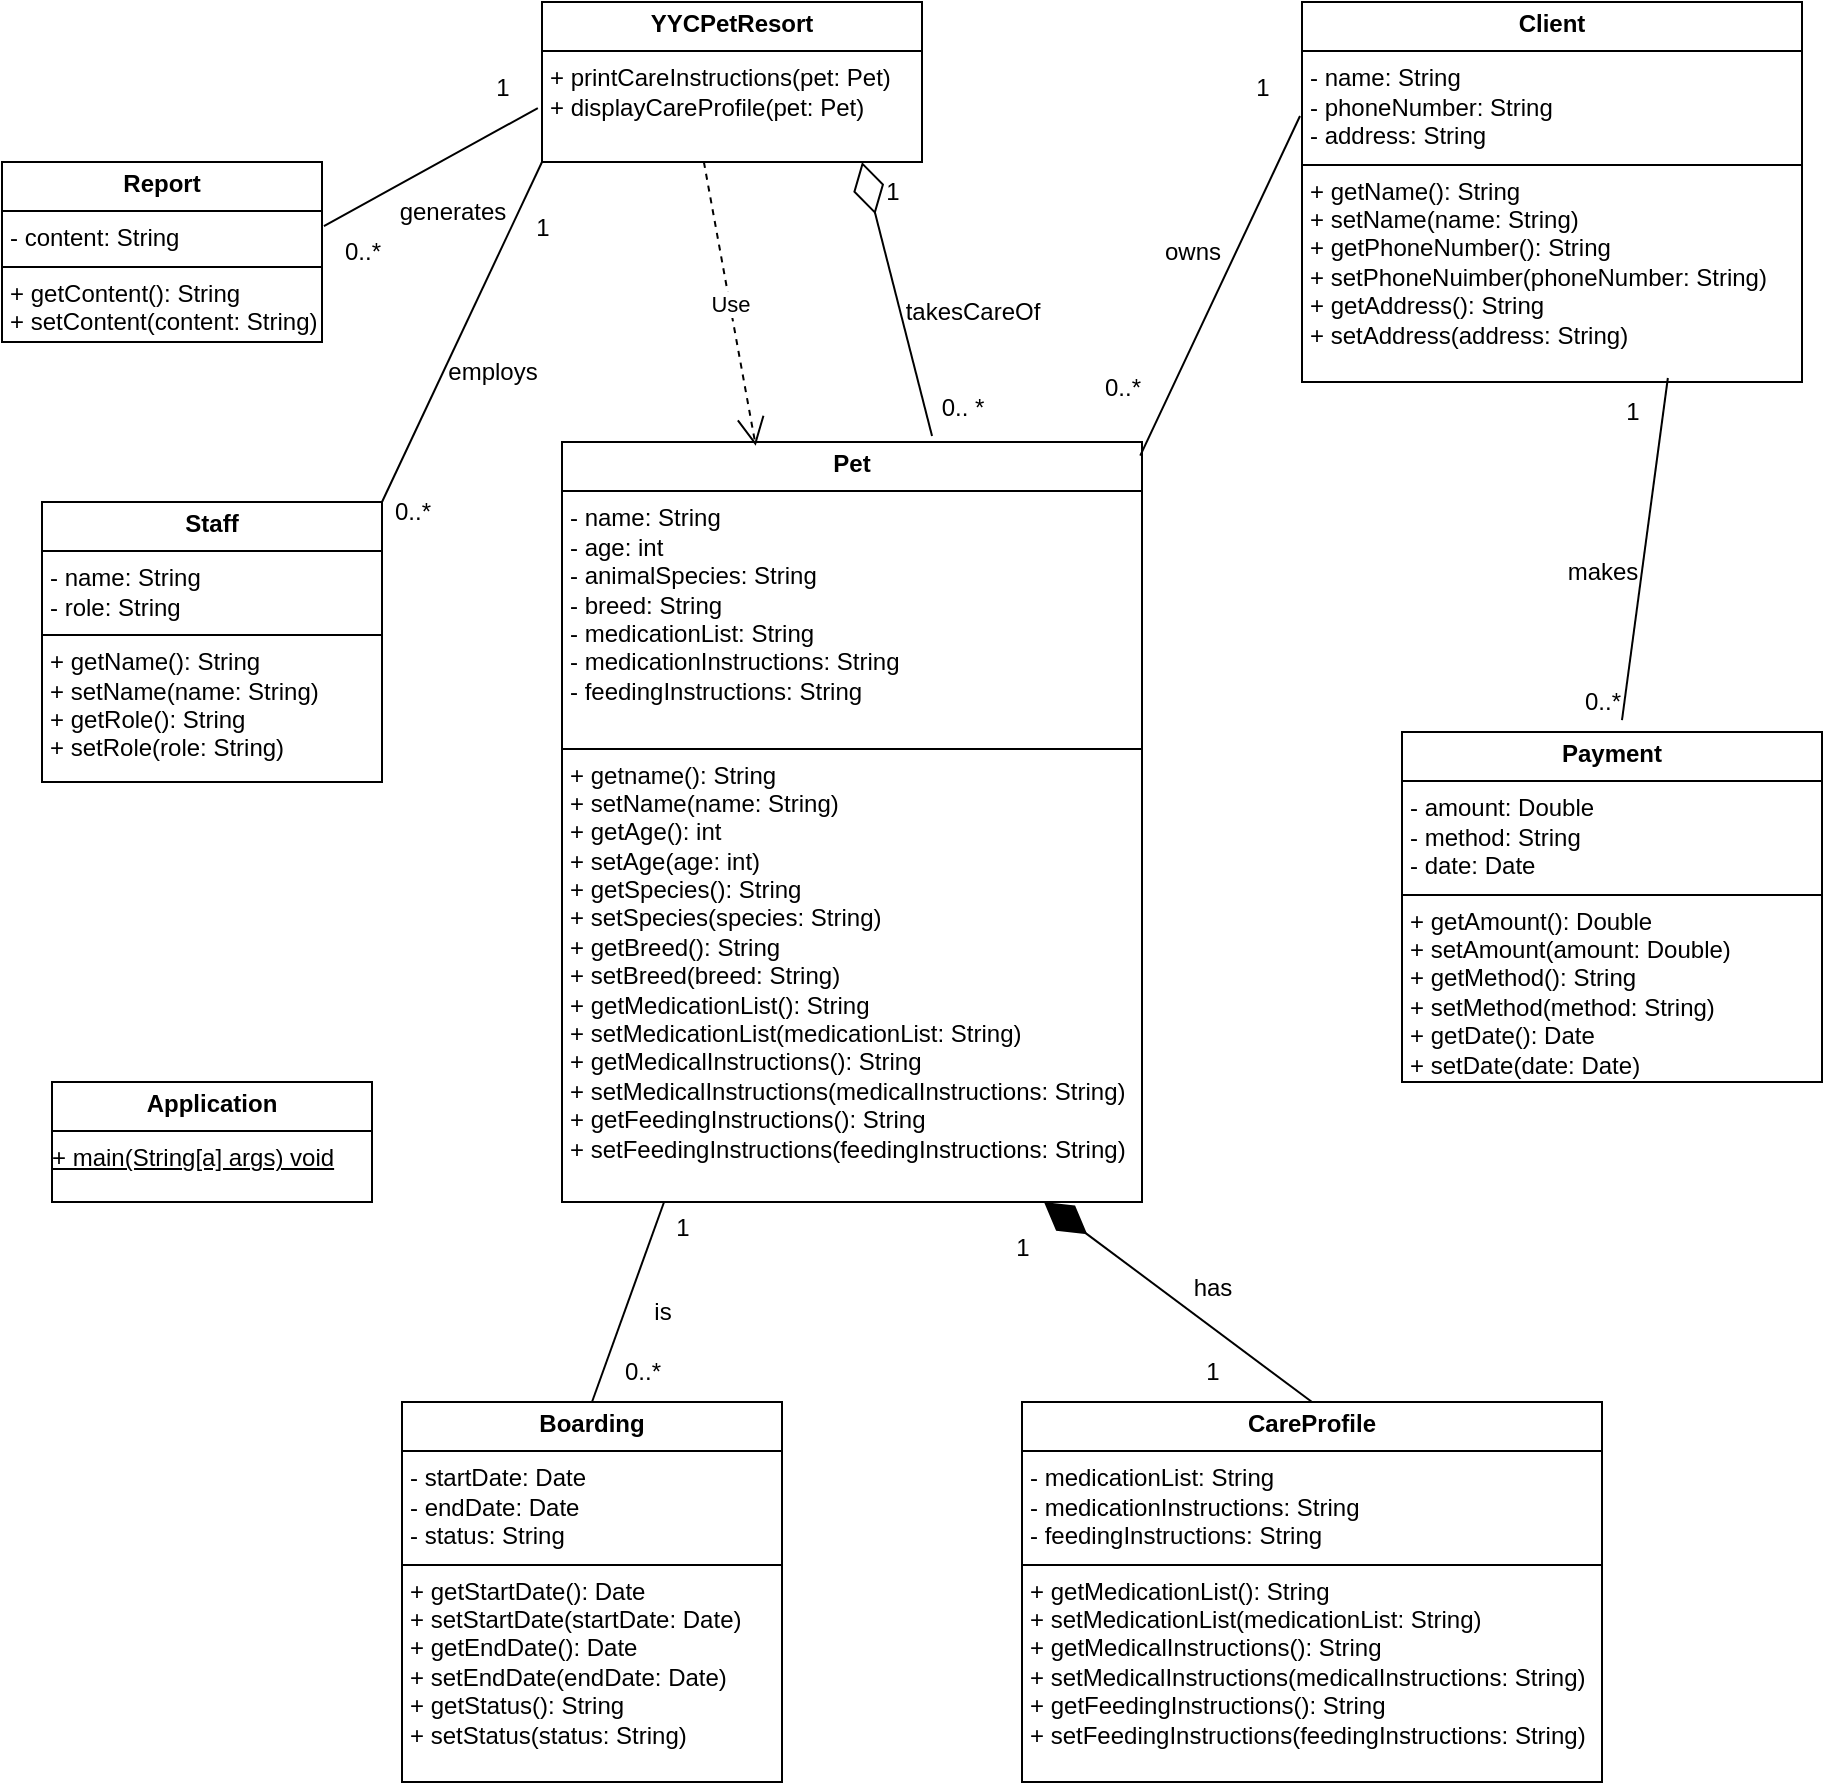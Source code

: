 <mxfile version="24.6.5" type="device">
  <diagram id="C5RBs43oDa-KdzZeNtuy" name="Page-1">
    <mxGraphModel dx="1626" dy="902" grid="1" gridSize="10" guides="1" tooltips="1" connect="1" arrows="1" fold="1" page="0" pageScale="1" pageWidth="827" pageHeight="1169" math="0" shadow="0">
      <root>
        <mxCell id="WIyWlLk6GJQsqaUBKTNV-0" />
        <mxCell id="WIyWlLk6GJQsqaUBKTNV-1" parent="WIyWlLk6GJQsqaUBKTNV-0" />
        <mxCell id="S5mO5rlFc0pK7SZVVO_R-37" value="&lt;p style=&quot;margin:0px;margin-top:4px;text-align:center;&quot;&gt;&lt;b&gt;Pet&lt;/b&gt;&lt;/p&gt;&lt;hr size=&quot;1&quot; style=&quot;border-style:solid;&quot;&gt;&lt;p style=&quot;margin:0px;margin-left:4px;&quot;&gt;- name: String&lt;/p&gt;&lt;p style=&quot;margin:0px;margin-left:4px;&quot;&gt;- age: int&lt;/p&gt;&lt;p style=&quot;margin:0px;margin-left:4px;&quot;&gt;- animalSpecies: String&lt;/p&gt;&lt;p style=&quot;margin:0px;margin-left:4px;&quot;&gt;- breed: String&lt;/p&gt;&lt;p style=&quot;margin:0px;margin-left:4px;&quot;&gt;- medicationList: String&lt;/p&gt;&lt;p style=&quot;margin:0px;margin-left:4px;&quot;&gt;- medicationInstructions: String&lt;/p&gt;&lt;p style=&quot;margin:0px;margin-left:4px;&quot;&gt;- feedingInstructions: String&lt;/p&gt;&lt;p style=&quot;margin:0px;margin-left:4px;&quot;&gt;&lt;br&gt;&lt;/p&gt;&lt;hr size=&quot;1&quot; style=&quot;border-style:solid;&quot;&gt;&lt;p style=&quot;margin:0px;margin-left:4px;&quot;&gt;+ getname(): String&lt;/p&gt;&lt;p style=&quot;margin:0px;margin-left:4px;&quot;&gt;+ setName(name: String)&lt;/p&gt;&lt;p style=&quot;margin:0px;margin-left:4px;&quot;&gt;+ getAge(): int&lt;/p&gt;&lt;p style=&quot;margin:0px;margin-left:4px;&quot;&gt;+ setAge(age: int)&lt;/p&gt;&lt;p style=&quot;margin:0px;margin-left:4px;&quot;&gt;+ getSpecies(): String&lt;/p&gt;&lt;p style=&quot;margin:0px;margin-left:4px;&quot;&gt;+ setSpecies(species: String)&lt;/p&gt;&lt;p style=&quot;margin:0px;margin-left:4px;&quot;&gt;+ getBreed(): String&lt;/p&gt;&lt;p style=&quot;margin:0px;margin-left:4px;&quot;&gt;+ setBreed(breed: String)&lt;/p&gt;&lt;p style=&quot;margin:0px;margin-left:4px;&quot;&gt;+ getMedicationList(): String&lt;/p&gt;&lt;p style=&quot;margin:0px;margin-left:4px;&quot;&gt;+ setMedicationList(medicationList: String)&lt;/p&gt;&lt;p style=&quot;margin:0px;margin-left:4px;&quot;&gt;+ getMedicalInstructions(): String&lt;/p&gt;&lt;p style=&quot;margin:0px;margin-left:4px;&quot;&gt;+ setMedicalInstructions(medicalInstructions: String)&lt;/p&gt;&lt;p style=&quot;margin:0px;margin-left:4px;&quot;&gt;+ getFeedingInstructions(): String&lt;/p&gt;&lt;p style=&quot;margin:0px;margin-left:4px;&quot;&gt;+ setFeedingInstructions(feedingInstructions: String)&lt;/p&gt;&lt;p style=&quot;margin:0px;margin-left:4px;&quot;&gt;&lt;br&gt;&lt;/p&gt;" style="verticalAlign=top;align=left;overflow=fill;html=1;whiteSpace=wrap;" vertex="1" parent="WIyWlLk6GJQsqaUBKTNV-1">
          <mxGeometry x="340" y="470" width="290" height="380" as="geometry" />
        </mxCell>
        <mxCell id="S5mO5rlFc0pK7SZVVO_R-39" value="&lt;p style=&quot;margin:0px;margin-top:4px;text-align:center;&quot;&gt;&lt;b&gt;Report&lt;/b&gt;&lt;/p&gt;&lt;hr size=&quot;1&quot; style=&quot;border-style:solid;&quot;&gt;&lt;p style=&quot;margin:0px;margin-left:4px;&quot;&gt;- content: String&lt;/p&gt;&lt;hr size=&quot;1&quot; style=&quot;border-style:solid;&quot;&gt;&lt;p style=&quot;margin:0px;margin-left:4px;&quot;&gt;+ getContent(): String&lt;/p&gt;&lt;p style=&quot;margin:0px;margin-left:4px;&quot;&gt;+ setContent(content: String)&lt;/p&gt;" style="verticalAlign=top;align=left;overflow=fill;html=1;whiteSpace=wrap;" vertex="1" parent="WIyWlLk6GJQsqaUBKTNV-1">
          <mxGeometry x="60" y="330" width="160" height="90" as="geometry" />
        </mxCell>
        <mxCell id="S5mO5rlFc0pK7SZVVO_R-40" value="&lt;p style=&quot;margin:0px;margin-top:4px;text-align:center;&quot;&gt;&lt;b&gt;Client&lt;/b&gt;&lt;/p&gt;&lt;hr size=&quot;1&quot; style=&quot;border-style:solid;&quot;&gt;&lt;p style=&quot;margin:0px;margin-left:4px;&quot;&gt;- name: String&lt;/p&gt;&lt;p style=&quot;margin:0px;margin-left:4px;&quot;&gt;- phoneNumber: String&lt;/p&gt;&lt;p style=&quot;margin:0px;margin-left:4px;&quot;&gt;- address: String&lt;/p&gt;&lt;hr size=&quot;1&quot; style=&quot;border-style:solid;&quot;&gt;&lt;p style=&quot;margin:0px;margin-left:4px;&quot;&gt;+ getName(): String&lt;/p&gt;&lt;p style=&quot;margin:0px;margin-left:4px;&quot;&gt;+ setName(name: String)&lt;/p&gt;&lt;p style=&quot;margin:0px;margin-left:4px;&quot;&gt;+ getPhoneNumber(): String&lt;/p&gt;&lt;p style=&quot;margin:0px;margin-left:4px;&quot;&gt;+ setPhoneNuimber(phoneNumber: String)&lt;/p&gt;&lt;p style=&quot;margin:0px;margin-left:4px;&quot;&gt;+ getAddress(): String&lt;/p&gt;&lt;p style=&quot;margin:0px;margin-left:4px;&quot;&gt;+ setAddress(address: String)&lt;/p&gt;" style="verticalAlign=top;align=left;overflow=fill;html=1;whiteSpace=wrap;" vertex="1" parent="WIyWlLk6GJQsqaUBKTNV-1">
          <mxGeometry x="710" y="250" width="250" height="190" as="geometry" />
        </mxCell>
        <mxCell id="S5mO5rlFc0pK7SZVVO_R-41" value="&lt;p style=&quot;margin:0px;margin-top:4px;text-align:center;&quot;&gt;&lt;b&gt;Payment&lt;/b&gt;&lt;/p&gt;&lt;hr size=&quot;1&quot; style=&quot;border-style:solid;&quot;&gt;&lt;p style=&quot;margin:0px;margin-left:4px;&quot;&gt;- amount: Double&lt;/p&gt;&lt;p style=&quot;margin:0px;margin-left:4px;&quot;&gt;- method: String&lt;br&gt;&lt;/p&gt;&lt;p style=&quot;margin:0px;margin-left:4px;&quot;&gt;- date: Date&lt;/p&gt;&lt;hr size=&quot;1&quot; style=&quot;border-style:solid;&quot;&gt;&lt;p style=&quot;margin:0px;margin-left:4px;&quot;&gt;+ getAmount(): Double&lt;/p&gt;&lt;p style=&quot;margin:0px;margin-left:4px;&quot;&gt;+ setAmount(amount: Double)&lt;/p&gt;&lt;p style=&quot;margin:0px;margin-left:4px;&quot;&gt;+ getMethod(): String&lt;/p&gt;&lt;p style=&quot;margin:0px;margin-left:4px;&quot;&gt;+ setMethod(method: String)&lt;/p&gt;&lt;p style=&quot;margin:0px;margin-left:4px;&quot;&gt;+ getDate(): Date&lt;/p&gt;&lt;p style=&quot;margin:0px;margin-left:4px;&quot;&gt;+ setDate(date: Date)&lt;/p&gt;" style="verticalAlign=top;align=left;overflow=fill;html=1;whiteSpace=wrap;" vertex="1" parent="WIyWlLk6GJQsqaUBKTNV-1">
          <mxGeometry x="760" y="615" width="210" height="175" as="geometry" />
        </mxCell>
        <mxCell id="S5mO5rlFc0pK7SZVVO_R-42" value="&lt;p style=&quot;margin:0px;margin-top:4px;text-align:center;&quot;&gt;&lt;b&gt;Staff&lt;/b&gt;&lt;/p&gt;&lt;hr size=&quot;1&quot; style=&quot;border-style:solid;&quot;&gt;&lt;p style=&quot;margin:0px;margin-left:4px;&quot;&gt;- name: String&lt;/p&gt;&lt;p style=&quot;margin:0px;margin-left:4px;&quot;&gt;- role: String&lt;/p&gt;&lt;hr size=&quot;1&quot; style=&quot;border-style:solid;&quot;&gt;&lt;p style=&quot;margin:0px;margin-left:4px;&quot;&gt;+ getName(): String&lt;/p&gt;&lt;p style=&quot;margin:0px;margin-left:4px;&quot;&gt;+ setName(name: String)&lt;/p&gt;&lt;p style=&quot;margin:0px;margin-left:4px;&quot;&gt;+ getRole(): String&lt;/p&gt;&lt;p style=&quot;margin:0px;margin-left:4px;&quot;&gt;+ setRole(role: String)&lt;/p&gt;" style="verticalAlign=top;align=left;overflow=fill;html=1;whiteSpace=wrap;" vertex="1" parent="WIyWlLk6GJQsqaUBKTNV-1">
          <mxGeometry x="80" y="500" width="170" height="140" as="geometry" />
        </mxCell>
        <mxCell id="S5mO5rlFc0pK7SZVVO_R-44" value="&lt;p style=&quot;margin:0px;margin-top:4px;text-align:center;&quot;&gt;&lt;b&gt;CareProfile&lt;/b&gt;&lt;/p&gt;&lt;hr size=&quot;1&quot; style=&quot;border-style:solid;&quot;&gt;&lt;p style=&quot;margin: 0px 0px 0px 4px;&quot;&gt;- medicationList: String&lt;/p&gt;&lt;p style=&quot;margin: 0px 0px 0px 4px;&quot;&gt;- medicationInstructions: String&lt;/p&gt;&lt;p style=&quot;margin: 0px 0px 0px 4px;&quot;&gt;- feedingInstructions: String&lt;/p&gt;&lt;hr size=&quot;1&quot; style=&quot;border-style:solid;&quot;&gt;&lt;p style=&quot;margin: 0px 0px 0px 4px;&quot;&gt;+ getMedicationList(): String&lt;/p&gt;&lt;p style=&quot;margin: 0px 0px 0px 4px;&quot;&gt;+ setMedicationList(medicationList: String)&lt;/p&gt;&lt;p style=&quot;margin: 0px 0px 0px 4px;&quot;&gt;+ getMedicalInstructions(): String&lt;/p&gt;&lt;p style=&quot;margin: 0px 0px 0px 4px;&quot;&gt;+ setMedicalInstructions(medicalInstructions: String)&lt;/p&gt;&lt;p style=&quot;margin: 0px 0px 0px 4px;&quot;&gt;+ getFeedingInstructions(): String&lt;/p&gt;&lt;p style=&quot;margin: 0px 0px 0px 4px;&quot;&gt;+ setFeedingInstructions(feedingInstructions: String)&lt;/p&gt;" style="verticalAlign=top;align=left;overflow=fill;html=1;whiteSpace=wrap;" vertex="1" parent="WIyWlLk6GJQsqaUBKTNV-1">
          <mxGeometry x="570" y="950" width="290" height="190" as="geometry" />
        </mxCell>
        <mxCell id="S5mO5rlFc0pK7SZVVO_R-45" value="&lt;p style=&quot;margin:0px;margin-top:4px;text-align:center;&quot;&gt;&lt;b&gt;Boarding&lt;/b&gt;&lt;/p&gt;&lt;hr size=&quot;1&quot; style=&quot;border-style:solid;&quot;&gt;&lt;p style=&quot;margin:0px;margin-left:4px;&quot;&gt;- startDate: Date&lt;/p&gt;&lt;p style=&quot;margin:0px;margin-left:4px;&quot;&gt;- endDate: Date&lt;/p&gt;&lt;p style=&quot;margin:0px;margin-left:4px;&quot;&gt;- status: String&lt;/p&gt;&lt;hr size=&quot;1&quot; style=&quot;border-style:solid;&quot;&gt;&lt;p style=&quot;margin:0px;margin-left:4px;&quot;&gt;+ getStartDate(): Date&lt;/p&gt;&lt;p style=&quot;margin:0px;margin-left:4px;&quot;&gt;+ setStartDate(startDate: Date)&lt;/p&gt;&lt;p style=&quot;margin:0px;margin-left:4px;&quot;&gt;+ getEndDate(): Date&lt;/p&gt;&lt;p style=&quot;margin:0px;margin-left:4px;&quot;&gt;+ setEndDate(endDate: Date)&lt;/p&gt;&lt;p style=&quot;margin:0px;margin-left:4px;&quot;&gt;+ getStatus(): String&lt;/p&gt;&lt;p style=&quot;margin:0px;margin-left:4px;&quot;&gt;+ setStatus(status: String)&lt;/p&gt;" style="verticalAlign=top;align=left;overflow=fill;html=1;whiteSpace=wrap;" vertex="1" parent="WIyWlLk6GJQsqaUBKTNV-1">
          <mxGeometry x="260" y="950" width="190" height="190" as="geometry" />
        </mxCell>
        <mxCell id="S5mO5rlFc0pK7SZVVO_R-46" value="&lt;p style=&quot;margin:0px;margin-top:4px;text-align:center;&quot;&gt;&lt;b&gt;Application&lt;/b&gt;&lt;/p&gt;&lt;hr size=&quot;1&quot; style=&quot;border-style:solid;&quot;&gt;&lt;div style=&quot;height:2px;&quot;&gt;&lt;u&gt;+ main(String[a] args) void&lt;/u&gt;&lt;/div&gt;" style="verticalAlign=top;align=left;overflow=fill;html=1;whiteSpace=wrap;" vertex="1" parent="WIyWlLk6GJQsqaUBKTNV-1">
          <mxGeometry x="85" y="790" width="160" height="60" as="geometry" />
        </mxCell>
        <mxCell id="S5mO5rlFc0pK7SZVVO_R-49" value="&lt;p style=&quot;margin:0px;margin-top:4px;text-align:center;&quot;&gt;&lt;b&gt;YYCPetResort&lt;/b&gt;&lt;/p&gt;&lt;hr size=&quot;1&quot; style=&quot;border-style:solid;&quot;&gt;&lt;p style=&quot;margin:0px;margin-left:4px;&quot;&gt;&lt;/p&gt;&lt;p style=&quot;margin:0px;margin-left:4px;&quot;&gt;+ printCareInstructions(pet: Pet)&lt;/p&gt;&lt;p style=&quot;margin:0px;margin-left:4px;&quot;&gt;+ displayCareProfile(pet: Pet)&lt;/p&gt;&lt;p style=&quot;margin:0px;margin-left:4px;&quot;&gt;&lt;br&gt;&lt;/p&gt;" style="verticalAlign=top;align=left;overflow=fill;html=1;whiteSpace=wrap;" vertex="1" parent="WIyWlLk6GJQsqaUBKTNV-1">
          <mxGeometry x="330" y="250" width="190" height="80" as="geometry" />
        </mxCell>
        <mxCell id="S5mO5rlFc0pK7SZVVO_R-50" value="Use" style="endArrow=open;endSize=12;dashed=1;html=1;rounded=0;exitX=0.426;exitY=1;exitDx=0;exitDy=0;exitPerimeter=0;entryX=0.334;entryY=0.005;entryDx=0;entryDy=0;entryPerimeter=0;" edge="1" parent="WIyWlLk6GJQsqaUBKTNV-1" source="S5mO5rlFc0pK7SZVVO_R-49" target="S5mO5rlFc0pK7SZVVO_R-37">
          <mxGeometry width="160" relative="1" as="geometry">
            <mxPoint x="360" y="720" as="sourcePoint" />
            <mxPoint x="520" y="720" as="targetPoint" />
          </mxGeometry>
        </mxCell>
        <mxCell id="S5mO5rlFc0pK7SZVVO_R-51" value="" style="endArrow=diamondThin;endFill=0;endSize=24;html=1;rounded=0;entryX=0.111;entryY=1;entryDx=0;entryDy=0;entryPerimeter=0;exitX=0.159;exitY=-0.008;exitDx=0;exitDy=0;exitPerimeter=0;" edge="1" parent="WIyWlLk6GJQsqaUBKTNV-1">
          <mxGeometry width="160" relative="1" as="geometry">
            <mxPoint x="525.02" y="466.96" as="sourcePoint" />
            <mxPoint x="490.0" y="330" as="targetPoint" />
          </mxGeometry>
        </mxCell>
        <mxCell id="S5mO5rlFc0pK7SZVVO_R-59" value="" style="endArrow=none;html=1;rounded=0;entryX=-0.011;entryY=0.663;entryDx=0;entryDy=0;entryPerimeter=0;exitX=1.006;exitY=0.356;exitDx=0;exitDy=0;exitPerimeter=0;" edge="1" parent="WIyWlLk6GJQsqaUBKTNV-1" source="S5mO5rlFc0pK7SZVVO_R-39" target="S5mO5rlFc0pK7SZVVO_R-49">
          <mxGeometry width="50" height="50" relative="1" as="geometry">
            <mxPoint x="380" y="640" as="sourcePoint" />
            <mxPoint x="430" y="590" as="targetPoint" />
          </mxGeometry>
        </mxCell>
        <mxCell id="S5mO5rlFc0pK7SZVVO_R-60" value="0..*" style="text;html=1;align=center;verticalAlign=middle;resizable=0;points=[];autosize=1;strokeColor=none;fillColor=none;" vertex="1" parent="WIyWlLk6GJQsqaUBKTNV-1">
          <mxGeometry x="220" y="360" width="40" height="30" as="geometry" />
        </mxCell>
        <mxCell id="S5mO5rlFc0pK7SZVVO_R-61" value="1" style="text;html=1;align=center;verticalAlign=middle;resizable=0;points=[];autosize=1;strokeColor=none;fillColor=none;" vertex="1" parent="WIyWlLk6GJQsqaUBKTNV-1">
          <mxGeometry x="295" y="278" width="30" height="30" as="geometry" />
        </mxCell>
        <mxCell id="S5mO5rlFc0pK7SZVVO_R-62" value="generates" style="text;html=1;align=center;verticalAlign=middle;resizable=0;points=[];autosize=1;strokeColor=none;fillColor=none;" vertex="1" parent="WIyWlLk6GJQsqaUBKTNV-1">
          <mxGeometry x="245" y="340" width="80" height="30" as="geometry" />
        </mxCell>
        <mxCell id="S5mO5rlFc0pK7SZVVO_R-64" value="" style="endArrow=none;html=1;rounded=0;entryX=0;entryY=1;entryDx=0;entryDy=0;exitX=1;exitY=0;exitDx=0;exitDy=0;" edge="1" parent="WIyWlLk6GJQsqaUBKTNV-1" source="S5mO5rlFc0pK7SZVVO_R-42" target="S5mO5rlFc0pK7SZVVO_R-49">
          <mxGeometry width="50" height="50" relative="1" as="geometry">
            <mxPoint x="231" y="372" as="sourcePoint" />
            <mxPoint x="338" y="313" as="targetPoint" />
          </mxGeometry>
        </mxCell>
        <mxCell id="S5mO5rlFc0pK7SZVVO_R-65" value="0..*" style="text;html=1;align=center;verticalAlign=middle;resizable=0;points=[];autosize=1;strokeColor=none;fillColor=none;" vertex="1" parent="WIyWlLk6GJQsqaUBKTNV-1">
          <mxGeometry x="245" y="490" width="40" height="30" as="geometry" />
        </mxCell>
        <mxCell id="S5mO5rlFc0pK7SZVVO_R-66" value="1" style="text;html=1;align=center;verticalAlign=middle;resizable=0;points=[];autosize=1;strokeColor=none;fillColor=none;" vertex="1" parent="WIyWlLk6GJQsqaUBKTNV-1">
          <mxGeometry x="315" y="348" width="30" height="30" as="geometry" />
        </mxCell>
        <mxCell id="S5mO5rlFc0pK7SZVVO_R-68" value="employs" style="text;html=1;align=center;verticalAlign=middle;resizable=0;points=[];autosize=1;strokeColor=none;fillColor=none;" vertex="1" parent="WIyWlLk6GJQsqaUBKTNV-1">
          <mxGeometry x="270" y="420" width="70" height="30" as="geometry" />
        </mxCell>
        <mxCell id="S5mO5rlFc0pK7SZVVO_R-69" value="takesCareOf" style="text;html=1;align=center;verticalAlign=middle;resizable=0;points=[];autosize=1;strokeColor=none;fillColor=none;" vertex="1" parent="WIyWlLk6GJQsqaUBKTNV-1">
          <mxGeometry x="500" y="390" width="90" height="30" as="geometry" />
        </mxCell>
        <mxCell id="S5mO5rlFc0pK7SZVVO_R-70" value="1" style="text;html=1;align=center;verticalAlign=middle;resizable=0;points=[];autosize=1;strokeColor=none;fillColor=none;" vertex="1" parent="WIyWlLk6GJQsqaUBKTNV-1">
          <mxGeometry x="490" y="330" width="30" height="30" as="geometry" />
        </mxCell>
        <mxCell id="S5mO5rlFc0pK7SZVVO_R-71" value="0.. *" style="text;html=1;align=center;verticalAlign=middle;resizable=0;points=[];autosize=1;strokeColor=none;fillColor=none;" vertex="1" parent="WIyWlLk6GJQsqaUBKTNV-1">
          <mxGeometry x="520" y="438" width="40" height="30" as="geometry" />
        </mxCell>
        <mxCell id="S5mO5rlFc0pK7SZVVO_R-73" value="" style="endArrow=none;html=1;rounded=0;entryX=-0.004;entryY=0.3;entryDx=0;entryDy=0;exitX=0.997;exitY=0.018;exitDx=0;exitDy=0;exitPerimeter=0;entryPerimeter=0;" edge="1" parent="WIyWlLk6GJQsqaUBKTNV-1" source="S5mO5rlFc0pK7SZVVO_R-37" target="S5mO5rlFc0pK7SZVVO_R-40">
          <mxGeometry width="50" height="50" relative="1" as="geometry">
            <mxPoint x="630" y="538" as="sourcePoint" />
            <mxPoint x="710" y="368" as="targetPoint" />
          </mxGeometry>
        </mxCell>
        <mxCell id="S5mO5rlFc0pK7SZVVO_R-74" value="owns" style="text;html=1;align=center;verticalAlign=middle;resizable=0;points=[];autosize=1;strokeColor=none;fillColor=none;" vertex="1" parent="WIyWlLk6GJQsqaUBKTNV-1">
          <mxGeometry x="630" y="360" width="50" height="30" as="geometry" />
        </mxCell>
        <mxCell id="S5mO5rlFc0pK7SZVVO_R-75" value="1" style="text;html=1;align=center;verticalAlign=middle;resizable=0;points=[];autosize=1;strokeColor=none;fillColor=none;" vertex="1" parent="WIyWlLk6GJQsqaUBKTNV-1">
          <mxGeometry x="675" y="278" width="30" height="30" as="geometry" />
        </mxCell>
        <mxCell id="S5mO5rlFc0pK7SZVVO_R-76" value="0..*" style="text;html=1;align=center;verticalAlign=middle;resizable=0;points=[];autosize=1;strokeColor=none;fillColor=none;" vertex="1" parent="WIyWlLk6GJQsqaUBKTNV-1">
          <mxGeometry x="600" y="428" width="40" height="30" as="geometry" />
        </mxCell>
        <mxCell id="S5mO5rlFc0pK7SZVVO_R-77" value="" style="endArrow=none;html=1;rounded=0;entryX=0.684;entryY=1.026;entryDx=0;entryDy=0;exitX=0.467;exitY=0.006;exitDx=0;exitDy=0;exitPerimeter=0;entryPerimeter=0;" edge="1" parent="WIyWlLk6GJQsqaUBKTNV-1">
          <mxGeometry width="50" height="50" relative="1" as="geometry">
            <mxPoint x="870.0" y="609.11" as="sourcePoint" />
            <mxPoint x="892.93" y="438.0" as="targetPoint" />
          </mxGeometry>
        </mxCell>
        <mxCell id="S5mO5rlFc0pK7SZVVO_R-78" value="makes" style="text;html=1;align=center;verticalAlign=middle;resizable=0;points=[];autosize=1;strokeColor=none;fillColor=none;" vertex="1" parent="WIyWlLk6GJQsqaUBKTNV-1">
          <mxGeometry x="830" y="520" width="60" height="30" as="geometry" />
        </mxCell>
        <mxCell id="S5mO5rlFc0pK7SZVVO_R-79" value="1" style="text;html=1;align=center;verticalAlign=middle;resizable=0;points=[];autosize=1;strokeColor=none;fillColor=none;" vertex="1" parent="WIyWlLk6GJQsqaUBKTNV-1">
          <mxGeometry x="860" y="440" width="30" height="30" as="geometry" />
        </mxCell>
        <mxCell id="S5mO5rlFc0pK7SZVVO_R-80" value="0..*" style="text;html=1;align=center;verticalAlign=middle;resizable=0;points=[];autosize=1;strokeColor=none;fillColor=none;" vertex="1" parent="WIyWlLk6GJQsqaUBKTNV-1">
          <mxGeometry x="840" y="585" width="40" height="30" as="geometry" />
        </mxCell>
        <mxCell id="S5mO5rlFc0pK7SZVVO_R-81" value="" style="endArrow=none;html=1;rounded=0;entryX=0.176;entryY=1;entryDx=0;entryDy=0;exitX=0.5;exitY=0;exitDx=0;exitDy=0;entryPerimeter=0;" edge="1" parent="WIyWlLk6GJQsqaUBKTNV-1" source="S5mO5rlFc0pK7SZVVO_R-45" target="S5mO5rlFc0pK7SZVVO_R-37">
          <mxGeometry width="50" height="50" relative="1" as="geometry">
            <mxPoint x="340.0" y="1011.11" as="sourcePoint" />
            <mxPoint x="362.93" y="840" as="targetPoint" />
          </mxGeometry>
        </mxCell>
        <mxCell id="S5mO5rlFc0pK7SZVVO_R-82" value="is" style="text;html=1;align=center;verticalAlign=middle;resizable=0;points=[];autosize=1;strokeColor=none;fillColor=none;" vertex="1" parent="WIyWlLk6GJQsqaUBKTNV-1">
          <mxGeometry x="375" y="890" width="30" height="30" as="geometry" />
        </mxCell>
        <mxCell id="S5mO5rlFc0pK7SZVVO_R-83" value="1" style="text;html=1;align=center;verticalAlign=middle;resizable=0;points=[];autosize=1;strokeColor=none;fillColor=none;" vertex="1" parent="WIyWlLk6GJQsqaUBKTNV-1">
          <mxGeometry x="385" y="848" width="30" height="30" as="geometry" />
        </mxCell>
        <mxCell id="S5mO5rlFc0pK7SZVVO_R-84" value="0..*" style="text;html=1;align=center;verticalAlign=middle;resizable=0;points=[];autosize=1;strokeColor=none;fillColor=none;" vertex="1" parent="WIyWlLk6GJQsqaUBKTNV-1">
          <mxGeometry x="360" y="920" width="40" height="30" as="geometry" />
        </mxCell>
        <mxCell id="S5mO5rlFc0pK7SZVVO_R-85" value="" style="endArrow=diamondThin;endFill=1;endSize=24;html=1;rounded=0;entryX=0.831;entryY=1;entryDx=0;entryDy=0;entryPerimeter=0;exitX=0.5;exitY=0;exitDx=0;exitDy=0;" edge="1" parent="WIyWlLk6GJQsqaUBKTNV-1" source="S5mO5rlFc0pK7SZVVO_R-44" target="S5mO5rlFc0pK7SZVVO_R-37">
          <mxGeometry width="160" relative="1" as="geometry">
            <mxPoint x="520" y="890" as="sourcePoint" />
            <mxPoint x="680" y="890" as="targetPoint" />
          </mxGeometry>
        </mxCell>
        <mxCell id="S5mO5rlFc0pK7SZVVO_R-86" value="1" style="text;html=1;align=center;verticalAlign=middle;resizable=0;points=[];autosize=1;strokeColor=none;fillColor=none;" vertex="1" parent="WIyWlLk6GJQsqaUBKTNV-1">
          <mxGeometry x="555" y="858" width="30" height="30" as="geometry" />
        </mxCell>
        <mxCell id="S5mO5rlFc0pK7SZVVO_R-87" value="1" style="text;html=1;align=center;verticalAlign=middle;resizable=0;points=[];autosize=1;strokeColor=none;fillColor=none;" vertex="1" parent="WIyWlLk6GJQsqaUBKTNV-1">
          <mxGeometry x="650" y="920" width="30" height="30" as="geometry" />
        </mxCell>
        <mxCell id="S5mO5rlFc0pK7SZVVO_R-88" value="has" style="text;html=1;align=center;verticalAlign=middle;resizable=0;points=[];autosize=1;strokeColor=none;fillColor=none;" vertex="1" parent="WIyWlLk6GJQsqaUBKTNV-1">
          <mxGeometry x="645" y="878" width="40" height="30" as="geometry" />
        </mxCell>
      </root>
    </mxGraphModel>
  </diagram>
</mxfile>
